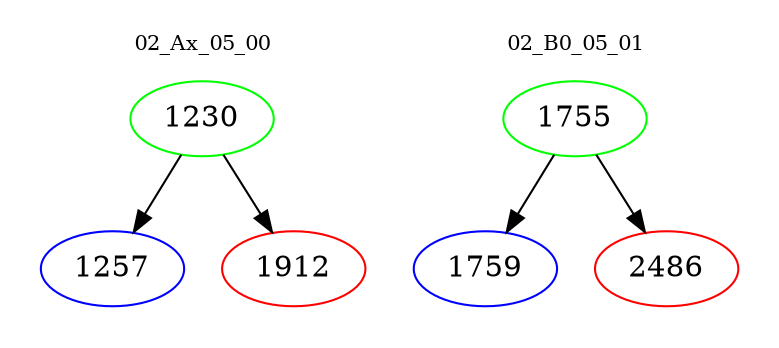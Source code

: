 digraph{
subgraph cluster_0 {
color = white
label = "02_Ax_05_00";
fontsize=10;
T0_1230 [label="1230", color="green"]
T0_1230 -> T0_1257 [color="black"]
T0_1257 [label="1257", color="blue"]
T0_1230 -> T0_1912 [color="black"]
T0_1912 [label="1912", color="red"]
}
subgraph cluster_1 {
color = white
label = "02_B0_05_01";
fontsize=10;
T1_1755 [label="1755", color="green"]
T1_1755 -> T1_1759 [color="black"]
T1_1759 [label="1759", color="blue"]
T1_1755 -> T1_2486 [color="black"]
T1_2486 [label="2486", color="red"]
}
}

